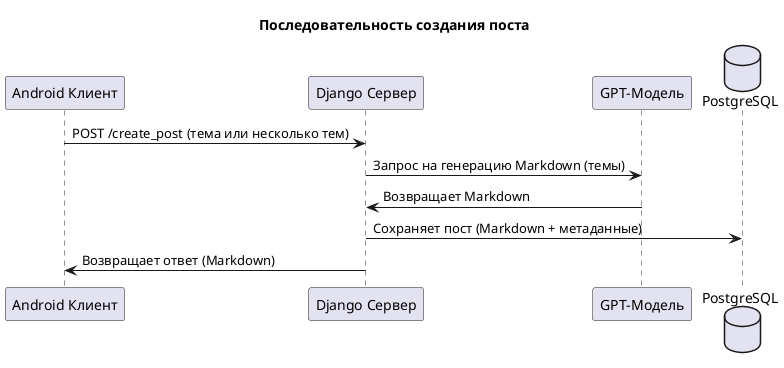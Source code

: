 @startuml sequence
title Последовательность создания поста

participant "Android Клиент" as Client
participant "Django Сервер" as Server
participant "GPT-Модель" as GPT
database "PostgreSQL" as DB

Client -> Server : POST /create_post (тема или несколько тем)
Server -> GPT : Запрос на генерацию Markdown (темы)
GPT -> Server : Возвращает Markdown
Server -> DB : Сохраняет пост (Markdown + метаданные)
Server -> Client : Возвращает ответ (Markdown)

@enduml
